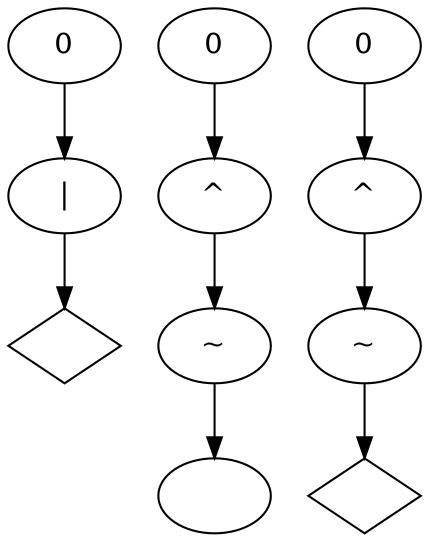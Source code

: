 digraph G {
n0 [label="",shape="diamond"];
n1 [label="|"];
n2 [label="0"];
n6 [label="^"];
n10 [label="",shape="diamond"];
n11 [label="^"];
n14 [label="0"];
n16 [label="0"];
n17 [label=""];
n4 [label="~"];
n5 [label="~"];
n1 -> n0
n2 -> n1
n6 -> n5
n11 -> n4
n14 -> n11
n16 -> n6
n4 -> n10
n5 -> n17
}
